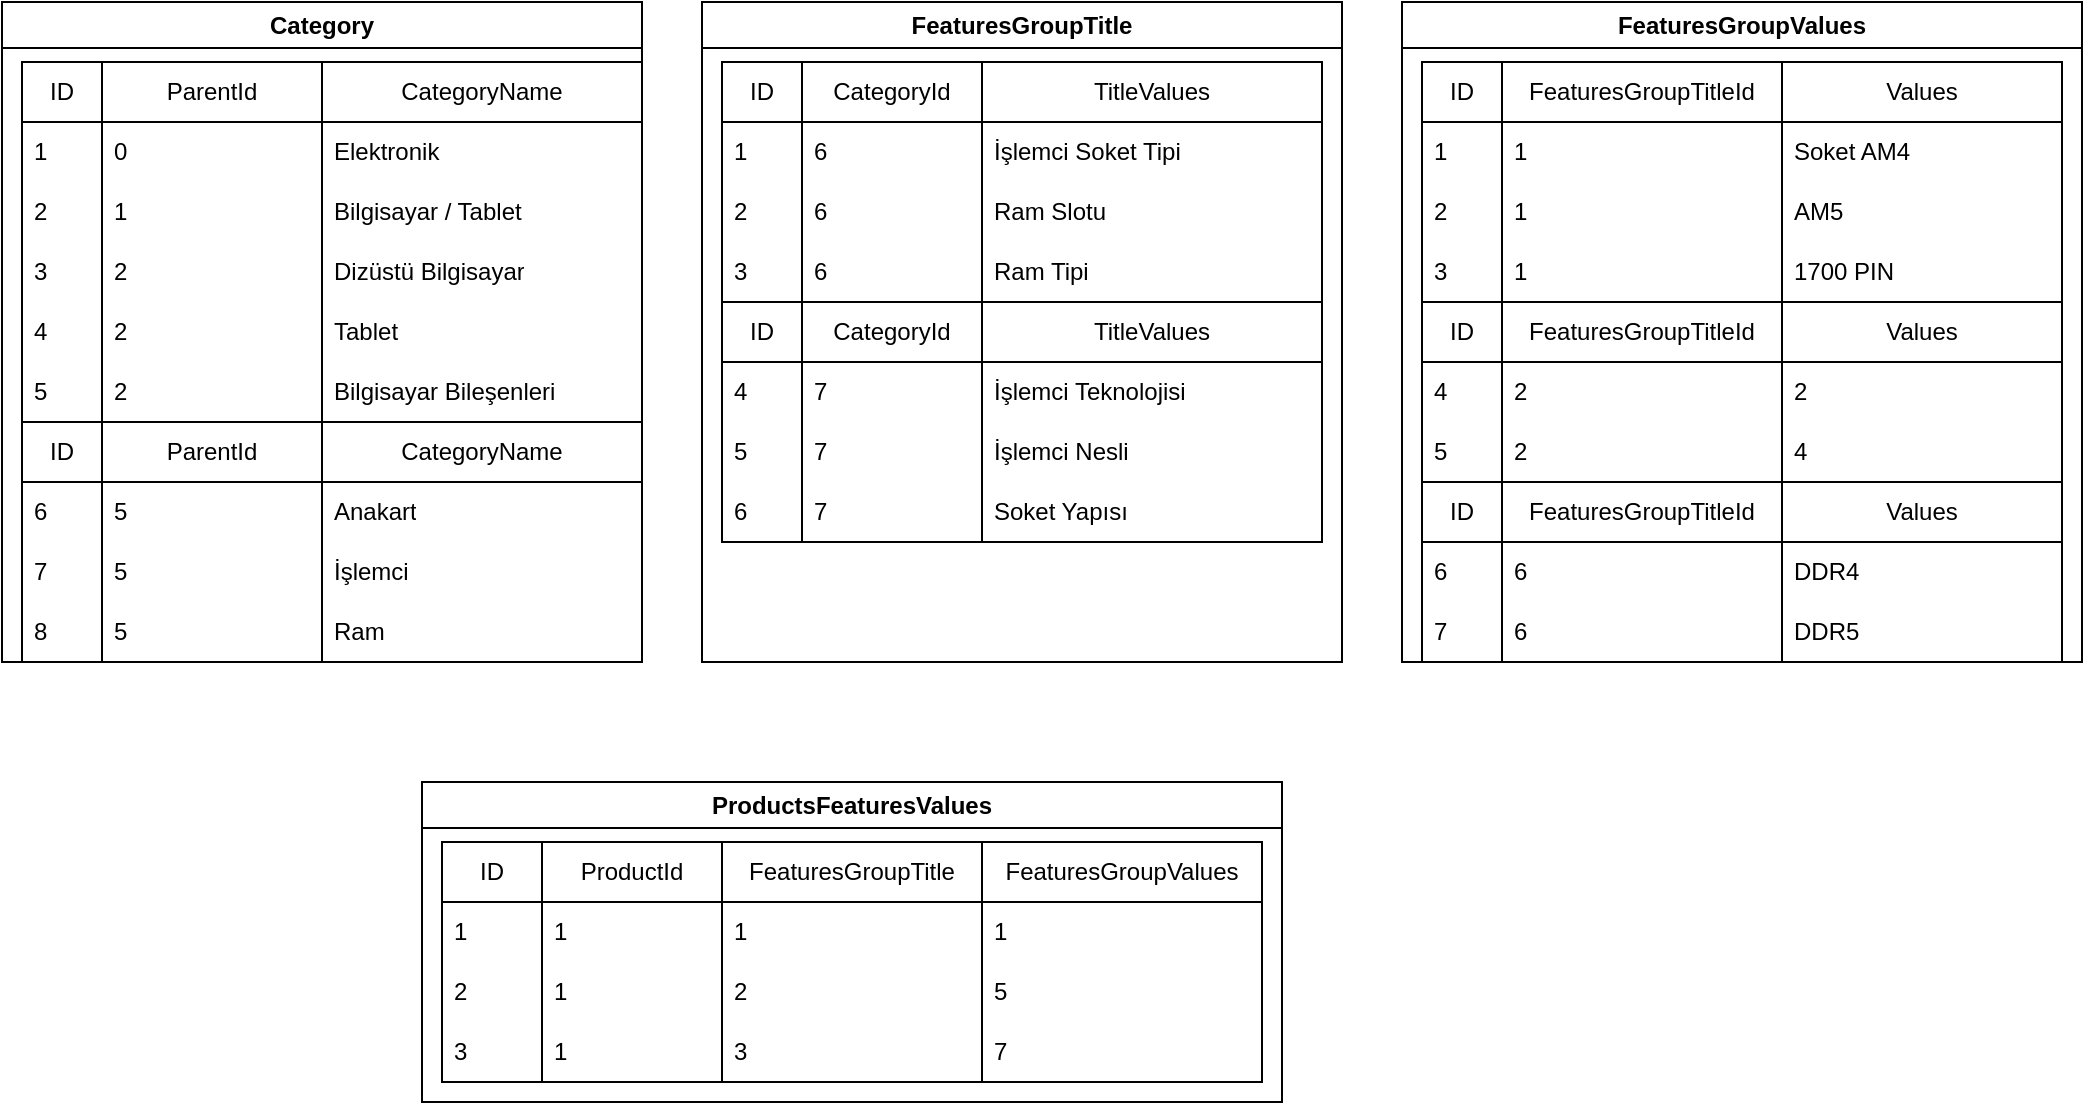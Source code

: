 <mxfile version="22.0.5" type="github">
  <diagram name="Sayfa -1" id="2scrsWllX00TXKacc9_Q">
    <mxGraphModel dx="2181" dy="616" grid="1" gridSize="10" guides="1" tooltips="1" connect="1" arrows="1" fold="1" page="1" pageScale="1" pageWidth="827" pageHeight="1169" math="0" shadow="0">
      <root>
        <mxCell id="0" />
        <mxCell id="1" parent="0" />
        <mxCell id="aF2kYeXGLdbC3AebUN1_-1" value="Category" style="swimlane;whiteSpace=wrap;html=1;" parent="1" vertex="1">
          <mxGeometry x="-820" y="10" width="320" height="330" as="geometry" />
        </mxCell>
        <mxCell id="aF2kYeXGLdbC3AebUN1_-2" value="ID" style="swimlane;fontStyle=0;childLayout=stackLayout;horizontal=1;startSize=30;horizontalStack=0;resizeParent=1;resizeParentMax=0;resizeLast=0;collapsible=1;marginBottom=0;whiteSpace=wrap;html=1;" parent="aF2kYeXGLdbC3AebUN1_-1" vertex="1">
          <mxGeometry x="10" y="30" width="40" height="180" as="geometry" />
        </mxCell>
        <mxCell id="aF2kYeXGLdbC3AebUN1_-3" value="1" style="text;strokeColor=none;fillColor=none;align=left;verticalAlign=middle;spacingLeft=4;spacingRight=4;overflow=hidden;points=[[0,0.5],[1,0.5]];portConstraint=eastwest;rotatable=0;whiteSpace=wrap;html=1;" parent="aF2kYeXGLdbC3AebUN1_-2" vertex="1">
          <mxGeometry y="30" width="40" height="30" as="geometry" />
        </mxCell>
        <mxCell id="aF2kYeXGLdbC3AebUN1_-4" value="2" style="text;strokeColor=none;fillColor=none;align=left;verticalAlign=middle;spacingLeft=4;spacingRight=4;overflow=hidden;points=[[0,0.5],[1,0.5]];portConstraint=eastwest;rotatable=0;whiteSpace=wrap;html=1;" parent="aF2kYeXGLdbC3AebUN1_-2" vertex="1">
          <mxGeometry y="60" width="40" height="30" as="geometry" />
        </mxCell>
        <mxCell id="aF2kYeXGLdbC3AebUN1_-5" value="3" style="text;strokeColor=none;fillColor=none;align=left;verticalAlign=middle;spacingLeft=4;spacingRight=4;overflow=hidden;points=[[0,0.5],[1,0.5]];portConstraint=eastwest;rotatable=0;whiteSpace=wrap;html=1;" parent="aF2kYeXGLdbC3AebUN1_-2" vertex="1">
          <mxGeometry y="90" width="40" height="30" as="geometry" />
        </mxCell>
        <mxCell id="aF2kYeXGLdbC3AebUN1_-14" value="4" style="text;strokeColor=none;fillColor=none;align=left;verticalAlign=middle;spacingLeft=4;spacingRight=4;overflow=hidden;points=[[0,0.5],[1,0.5]];portConstraint=eastwest;rotatable=0;whiteSpace=wrap;html=1;" parent="aF2kYeXGLdbC3AebUN1_-2" vertex="1">
          <mxGeometry y="120" width="40" height="30" as="geometry" />
        </mxCell>
        <mxCell id="aF2kYeXGLdbC3AebUN1_-17" value="5" style="text;strokeColor=none;fillColor=none;align=left;verticalAlign=middle;spacingLeft=4;spacingRight=4;overflow=hidden;points=[[0,0.5],[1,0.5]];portConstraint=eastwest;rotatable=0;whiteSpace=wrap;html=1;" parent="aF2kYeXGLdbC3AebUN1_-2" vertex="1">
          <mxGeometry y="150" width="40" height="30" as="geometry" />
        </mxCell>
        <mxCell id="aF2kYeXGLdbC3AebUN1_-6" value="CategoryName" style="swimlane;fontStyle=0;childLayout=stackLayout;horizontal=1;startSize=30;horizontalStack=0;resizeParent=1;resizeParentMax=0;resizeLast=0;collapsible=1;marginBottom=0;whiteSpace=wrap;html=1;" parent="aF2kYeXGLdbC3AebUN1_-1" vertex="1">
          <mxGeometry x="160" y="30" width="160" height="180" as="geometry" />
        </mxCell>
        <mxCell id="aF2kYeXGLdbC3AebUN1_-7" value="Elektronik" style="text;strokeColor=none;fillColor=none;align=left;verticalAlign=middle;spacingLeft=4;spacingRight=4;overflow=hidden;points=[[0,0.5],[1,0.5]];portConstraint=eastwest;rotatable=0;whiteSpace=wrap;html=1;" parent="aF2kYeXGLdbC3AebUN1_-6" vertex="1">
          <mxGeometry y="30" width="160" height="30" as="geometry" />
        </mxCell>
        <mxCell id="aF2kYeXGLdbC3AebUN1_-8" value="Bilgisayar / Tablet" style="text;strokeColor=none;fillColor=none;align=left;verticalAlign=middle;spacingLeft=4;spacingRight=4;overflow=hidden;points=[[0,0.5],[1,0.5]];portConstraint=eastwest;rotatable=0;whiteSpace=wrap;html=1;" parent="aF2kYeXGLdbC3AebUN1_-6" vertex="1">
          <mxGeometry y="60" width="160" height="30" as="geometry" />
        </mxCell>
        <mxCell id="aF2kYeXGLdbC3AebUN1_-9" value="Dizüstü Bilgisayar" style="text;strokeColor=none;fillColor=none;align=left;verticalAlign=middle;spacingLeft=4;spacingRight=4;overflow=hidden;points=[[0,0.5],[1,0.5]];portConstraint=eastwest;rotatable=0;whiteSpace=wrap;html=1;" parent="aF2kYeXGLdbC3AebUN1_-6" vertex="1">
          <mxGeometry y="90" width="160" height="30" as="geometry" />
        </mxCell>
        <mxCell id="aF2kYeXGLdbC3AebUN1_-16" value="Tablet" style="text;strokeColor=none;fillColor=none;align=left;verticalAlign=middle;spacingLeft=4;spacingRight=4;overflow=hidden;points=[[0,0.5],[1,0.5]];portConstraint=eastwest;rotatable=0;whiteSpace=wrap;html=1;" parent="aF2kYeXGLdbC3AebUN1_-6" vertex="1">
          <mxGeometry y="120" width="160" height="30" as="geometry" />
        </mxCell>
        <mxCell id="aF2kYeXGLdbC3AebUN1_-19" value="Bilgisayar Bileşenleri" style="text;strokeColor=none;fillColor=none;align=left;verticalAlign=middle;spacingLeft=4;spacingRight=4;overflow=hidden;points=[[0,0.5],[1,0.5]];portConstraint=eastwest;rotatable=0;whiteSpace=wrap;html=1;" parent="aF2kYeXGLdbC3AebUN1_-6" vertex="1">
          <mxGeometry y="150" width="160" height="30" as="geometry" />
        </mxCell>
        <mxCell id="aF2kYeXGLdbC3AebUN1_-10" value="ParentId" style="swimlane;fontStyle=0;childLayout=stackLayout;horizontal=1;startSize=30;horizontalStack=0;resizeParent=1;resizeParentMax=0;resizeLast=0;collapsible=1;marginBottom=0;whiteSpace=wrap;html=1;" parent="aF2kYeXGLdbC3AebUN1_-1" vertex="1">
          <mxGeometry x="50" y="30" width="110" height="300" as="geometry" />
        </mxCell>
        <mxCell id="aF2kYeXGLdbC3AebUN1_-11" value="0" style="text;strokeColor=none;fillColor=none;align=left;verticalAlign=middle;spacingLeft=4;spacingRight=4;overflow=hidden;points=[[0,0.5],[1,0.5]];portConstraint=eastwest;rotatable=0;whiteSpace=wrap;html=1;" parent="aF2kYeXGLdbC3AebUN1_-10" vertex="1">
          <mxGeometry y="30" width="110" height="30" as="geometry" />
        </mxCell>
        <mxCell id="aF2kYeXGLdbC3AebUN1_-12" value="1" style="text;strokeColor=none;fillColor=none;align=left;verticalAlign=middle;spacingLeft=4;spacingRight=4;overflow=hidden;points=[[0,0.5],[1,0.5]];portConstraint=eastwest;rotatable=0;whiteSpace=wrap;html=1;" parent="aF2kYeXGLdbC3AebUN1_-10" vertex="1">
          <mxGeometry y="60" width="110" height="30" as="geometry" />
        </mxCell>
        <mxCell id="aF2kYeXGLdbC3AebUN1_-15" value="2" style="text;strokeColor=none;fillColor=none;align=left;verticalAlign=middle;spacingLeft=4;spacingRight=4;overflow=hidden;points=[[0,0.5],[1,0.5]];portConstraint=eastwest;rotatable=0;whiteSpace=wrap;html=1;" parent="aF2kYeXGLdbC3AebUN1_-10" vertex="1">
          <mxGeometry y="90" width="110" height="30" as="geometry" />
        </mxCell>
        <mxCell id="aF2kYeXGLdbC3AebUN1_-13" value="2" style="text;strokeColor=none;fillColor=none;align=left;verticalAlign=middle;spacingLeft=4;spacingRight=4;overflow=hidden;points=[[0,0.5],[1,0.5]];portConstraint=eastwest;rotatable=0;whiteSpace=wrap;html=1;" parent="aF2kYeXGLdbC3AebUN1_-10" vertex="1">
          <mxGeometry y="120" width="110" height="30" as="geometry" />
        </mxCell>
        <mxCell id="aF2kYeXGLdbC3AebUN1_-18" value="2" style="text;strokeColor=none;fillColor=none;align=left;verticalAlign=middle;spacingLeft=4;spacingRight=4;overflow=hidden;points=[[0,0.5],[1,0.5]];portConstraint=eastwest;rotatable=0;whiteSpace=wrap;html=1;" parent="aF2kYeXGLdbC3AebUN1_-10" vertex="1">
          <mxGeometry y="150" width="110" height="30" as="geometry" />
        </mxCell>
        <mxCell id="aF2kYeXGLdbC3AebUN1_-26" value="ParentId" style="swimlane;fontStyle=0;childLayout=stackLayout;horizontal=1;startSize=30;horizontalStack=0;resizeParent=1;resizeParentMax=0;resizeLast=0;collapsible=1;marginBottom=0;whiteSpace=wrap;html=1;" parent="aF2kYeXGLdbC3AebUN1_-10" vertex="1">
          <mxGeometry y="180" width="110" height="120" as="geometry" />
        </mxCell>
        <mxCell id="aF2kYeXGLdbC3AebUN1_-27" value="5" style="text;strokeColor=none;fillColor=none;align=left;verticalAlign=middle;spacingLeft=4;spacingRight=4;overflow=hidden;points=[[0,0.5],[1,0.5]];portConstraint=eastwest;rotatable=0;whiteSpace=wrap;html=1;" parent="aF2kYeXGLdbC3AebUN1_-26" vertex="1">
          <mxGeometry y="30" width="110" height="30" as="geometry" />
        </mxCell>
        <mxCell id="aF2kYeXGLdbC3AebUN1_-28" value="5" style="text;strokeColor=none;fillColor=none;align=left;verticalAlign=middle;spacingLeft=4;spacingRight=4;overflow=hidden;points=[[0,0.5],[1,0.5]];portConstraint=eastwest;rotatable=0;whiteSpace=wrap;html=1;" parent="aF2kYeXGLdbC3AebUN1_-26" vertex="1">
          <mxGeometry y="60" width="110" height="30" as="geometry" />
        </mxCell>
        <mxCell id="aF2kYeXGLdbC3AebUN1_-29" value="5" style="text;strokeColor=none;fillColor=none;align=left;verticalAlign=middle;spacingLeft=4;spacingRight=4;overflow=hidden;points=[[0,0.5],[1,0.5]];portConstraint=eastwest;rotatable=0;whiteSpace=wrap;html=1;" parent="aF2kYeXGLdbC3AebUN1_-26" vertex="1">
          <mxGeometry y="90" width="110" height="30" as="geometry" />
        </mxCell>
        <mxCell id="aF2kYeXGLdbC3AebUN1_-20" value="CategoryName" style="swimlane;fontStyle=0;childLayout=stackLayout;horizontal=1;startSize=30;horizontalStack=0;resizeParent=1;resizeParentMax=0;resizeLast=0;collapsible=1;marginBottom=0;whiteSpace=wrap;html=1;" parent="aF2kYeXGLdbC3AebUN1_-1" vertex="1">
          <mxGeometry x="160" y="210" width="160" height="120" as="geometry" />
        </mxCell>
        <mxCell id="aF2kYeXGLdbC3AebUN1_-21" value="Anakart" style="text;strokeColor=none;fillColor=none;align=left;verticalAlign=middle;spacingLeft=4;spacingRight=4;overflow=hidden;points=[[0,0.5],[1,0.5]];portConstraint=eastwest;rotatable=0;whiteSpace=wrap;html=1;" parent="aF2kYeXGLdbC3AebUN1_-20" vertex="1">
          <mxGeometry y="30" width="160" height="30" as="geometry" />
        </mxCell>
        <mxCell id="aF2kYeXGLdbC3AebUN1_-22" value="İşlemci" style="text;strokeColor=none;fillColor=none;align=left;verticalAlign=middle;spacingLeft=4;spacingRight=4;overflow=hidden;points=[[0,0.5],[1,0.5]];portConstraint=eastwest;rotatable=0;whiteSpace=wrap;html=1;" parent="aF2kYeXGLdbC3AebUN1_-20" vertex="1">
          <mxGeometry y="60" width="160" height="30" as="geometry" />
        </mxCell>
        <mxCell id="aF2kYeXGLdbC3AebUN1_-23" value="Ram" style="text;strokeColor=none;fillColor=none;align=left;verticalAlign=middle;spacingLeft=4;spacingRight=4;overflow=hidden;points=[[0,0.5],[1,0.5]];portConstraint=eastwest;rotatable=0;whiteSpace=wrap;html=1;" parent="aF2kYeXGLdbC3AebUN1_-20" vertex="1">
          <mxGeometry y="90" width="160" height="30" as="geometry" />
        </mxCell>
        <mxCell id="aF2kYeXGLdbC3AebUN1_-32" value="ID" style="swimlane;fontStyle=0;childLayout=stackLayout;horizontal=1;startSize=30;horizontalStack=0;resizeParent=1;resizeParentMax=0;resizeLast=0;collapsible=1;marginBottom=0;whiteSpace=wrap;html=1;" parent="aF2kYeXGLdbC3AebUN1_-1" vertex="1">
          <mxGeometry x="10" y="210" width="40" height="120" as="geometry" />
        </mxCell>
        <mxCell id="aF2kYeXGLdbC3AebUN1_-33" value="6" style="text;strokeColor=none;fillColor=none;align=left;verticalAlign=middle;spacingLeft=4;spacingRight=4;overflow=hidden;points=[[0,0.5],[1,0.5]];portConstraint=eastwest;rotatable=0;whiteSpace=wrap;html=1;" parent="aF2kYeXGLdbC3AebUN1_-32" vertex="1">
          <mxGeometry y="30" width="40" height="30" as="geometry" />
        </mxCell>
        <mxCell id="aF2kYeXGLdbC3AebUN1_-34" value="7" style="text;strokeColor=none;fillColor=none;align=left;verticalAlign=middle;spacingLeft=4;spacingRight=4;overflow=hidden;points=[[0,0.5],[1,0.5]];portConstraint=eastwest;rotatable=0;whiteSpace=wrap;html=1;" parent="aF2kYeXGLdbC3AebUN1_-32" vertex="1">
          <mxGeometry y="60" width="40" height="30" as="geometry" />
        </mxCell>
        <mxCell id="aF2kYeXGLdbC3AebUN1_-35" value="8" style="text;strokeColor=none;fillColor=none;align=left;verticalAlign=middle;spacingLeft=4;spacingRight=4;overflow=hidden;points=[[0,0.5],[1,0.5]];portConstraint=eastwest;rotatable=0;whiteSpace=wrap;html=1;" parent="aF2kYeXGLdbC3AebUN1_-32" vertex="1">
          <mxGeometry y="90" width="40" height="30" as="geometry" />
        </mxCell>
        <mxCell id="aF2kYeXGLdbC3AebUN1_-43" value="FeaturesGroupTitle" style="swimlane;whiteSpace=wrap;html=1;" parent="1" vertex="1">
          <mxGeometry x="-470" y="10" width="320" height="330" as="geometry" />
        </mxCell>
        <mxCell id="aF2kYeXGLdbC3AebUN1_-44" value="ID" style="swimlane;fontStyle=0;childLayout=stackLayout;horizontal=1;startSize=30;horizontalStack=0;resizeParent=1;resizeParentMax=0;resizeLast=0;collapsible=1;marginBottom=0;whiteSpace=wrap;html=1;" parent="aF2kYeXGLdbC3AebUN1_-43" vertex="1">
          <mxGeometry x="10" y="30" width="40" height="120" as="geometry" />
        </mxCell>
        <mxCell id="aF2kYeXGLdbC3AebUN1_-45" value="1" style="text;strokeColor=none;fillColor=none;align=left;verticalAlign=middle;spacingLeft=4;spacingRight=4;overflow=hidden;points=[[0,0.5],[1,0.5]];portConstraint=eastwest;rotatable=0;whiteSpace=wrap;html=1;" parent="aF2kYeXGLdbC3AebUN1_-44" vertex="1">
          <mxGeometry y="30" width="40" height="30" as="geometry" />
        </mxCell>
        <mxCell id="aF2kYeXGLdbC3AebUN1_-46" value="2" style="text;strokeColor=none;fillColor=none;align=left;verticalAlign=middle;spacingLeft=4;spacingRight=4;overflow=hidden;points=[[0,0.5],[1,0.5]];portConstraint=eastwest;rotatable=0;whiteSpace=wrap;html=1;" parent="aF2kYeXGLdbC3AebUN1_-44" vertex="1">
          <mxGeometry y="60" width="40" height="30" as="geometry" />
        </mxCell>
        <mxCell id="aF2kYeXGLdbC3AebUN1_-47" value="3" style="text;strokeColor=none;fillColor=none;align=left;verticalAlign=middle;spacingLeft=4;spacingRight=4;overflow=hidden;points=[[0,0.5],[1,0.5]];portConstraint=eastwest;rotatable=0;whiteSpace=wrap;html=1;" parent="aF2kYeXGLdbC3AebUN1_-44" vertex="1">
          <mxGeometry y="90" width="40" height="30" as="geometry" />
        </mxCell>
        <mxCell id="aF2kYeXGLdbC3AebUN1_-49" value="TitleValues" style="swimlane;fontStyle=0;childLayout=stackLayout;horizontal=1;startSize=30;horizontalStack=0;resizeParent=1;resizeParentMax=0;resizeLast=0;collapsible=1;marginBottom=0;whiteSpace=wrap;html=1;" parent="aF2kYeXGLdbC3AebUN1_-43" vertex="1">
          <mxGeometry x="140" y="30" width="170" height="120" as="geometry" />
        </mxCell>
        <mxCell id="aF2kYeXGLdbC3AebUN1_-50" value="İşlemci Soket Tipi" style="text;strokeColor=none;fillColor=none;align=left;verticalAlign=middle;spacingLeft=4;spacingRight=4;overflow=hidden;points=[[0,0.5],[1,0.5]];portConstraint=eastwest;rotatable=0;whiteSpace=wrap;html=1;" parent="aF2kYeXGLdbC3AebUN1_-49" vertex="1">
          <mxGeometry y="30" width="170" height="30" as="geometry" />
        </mxCell>
        <mxCell id="aF2kYeXGLdbC3AebUN1_-51" value="Ram Slotu" style="text;strokeColor=none;fillColor=none;align=left;verticalAlign=middle;spacingLeft=4;spacingRight=4;overflow=hidden;points=[[0,0.5],[1,0.5]];portConstraint=eastwest;rotatable=0;whiteSpace=wrap;html=1;" parent="aF2kYeXGLdbC3AebUN1_-49" vertex="1">
          <mxGeometry y="60" width="170" height="30" as="geometry" />
        </mxCell>
        <mxCell id="aF2kYeXGLdbC3AebUN1_-52" value="Ram Tipi" style="text;strokeColor=none;fillColor=none;align=left;verticalAlign=middle;spacingLeft=4;spacingRight=4;overflow=hidden;points=[[0,0.5],[1,0.5]];portConstraint=eastwest;rotatable=0;whiteSpace=wrap;html=1;" parent="aF2kYeXGLdbC3AebUN1_-49" vertex="1">
          <mxGeometry y="90" width="170" height="30" as="geometry" />
        </mxCell>
        <mxCell id="aF2kYeXGLdbC3AebUN1_-53" value="CategoryId" style="swimlane;fontStyle=0;childLayout=stackLayout;horizontal=1;startSize=30;horizontalStack=0;resizeParent=1;resizeParentMax=0;resizeLast=0;collapsible=1;marginBottom=0;whiteSpace=wrap;html=1;" parent="aF2kYeXGLdbC3AebUN1_-43" vertex="1">
          <mxGeometry x="50" y="30" width="90" height="120" as="geometry" />
        </mxCell>
        <mxCell id="aF2kYeXGLdbC3AebUN1_-54" value="6" style="text;strokeColor=none;fillColor=none;align=left;verticalAlign=middle;spacingLeft=4;spacingRight=4;overflow=hidden;points=[[0,0.5],[1,0.5]];portConstraint=eastwest;rotatable=0;whiteSpace=wrap;html=1;" parent="aF2kYeXGLdbC3AebUN1_-53" vertex="1">
          <mxGeometry y="30" width="90" height="30" as="geometry" />
        </mxCell>
        <mxCell id="aF2kYeXGLdbC3AebUN1_-55" value="6" style="text;strokeColor=none;fillColor=none;align=left;verticalAlign=middle;spacingLeft=4;spacingRight=4;overflow=hidden;points=[[0,0.5],[1,0.5]];portConstraint=eastwest;rotatable=0;whiteSpace=wrap;html=1;" parent="aF2kYeXGLdbC3AebUN1_-53" vertex="1">
          <mxGeometry y="60" width="90" height="30" as="geometry" />
        </mxCell>
        <mxCell id="aF2kYeXGLdbC3AebUN1_-56" value="6" style="text;strokeColor=none;fillColor=none;align=left;verticalAlign=middle;spacingLeft=4;spacingRight=4;overflow=hidden;points=[[0,0.5],[1,0.5]];portConstraint=eastwest;rotatable=0;whiteSpace=wrap;html=1;" parent="aF2kYeXGLdbC3AebUN1_-53" vertex="1">
          <mxGeometry y="90" width="90" height="30" as="geometry" />
        </mxCell>
        <mxCell id="aF2kYeXGLdbC3AebUN1_-77" value="ID" style="swimlane;fontStyle=0;childLayout=stackLayout;horizontal=1;startSize=30;horizontalStack=0;resizeParent=1;resizeParentMax=0;resizeLast=0;collapsible=1;marginBottom=0;whiteSpace=wrap;html=1;" parent="aF2kYeXGLdbC3AebUN1_-43" vertex="1">
          <mxGeometry x="10" y="150" width="40" height="120" as="geometry" />
        </mxCell>
        <mxCell id="aF2kYeXGLdbC3AebUN1_-78" value="4" style="text;strokeColor=none;fillColor=none;align=left;verticalAlign=middle;spacingLeft=4;spacingRight=4;overflow=hidden;points=[[0,0.5],[1,0.5]];portConstraint=eastwest;rotatable=0;whiteSpace=wrap;html=1;" parent="aF2kYeXGLdbC3AebUN1_-77" vertex="1">
          <mxGeometry y="30" width="40" height="30" as="geometry" />
        </mxCell>
        <mxCell id="aF2kYeXGLdbC3AebUN1_-79" value="5" style="text;strokeColor=none;fillColor=none;align=left;verticalAlign=middle;spacingLeft=4;spacingRight=4;overflow=hidden;points=[[0,0.5],[1,0.5]];portConstraint=eastwest;rotatable=0;whiteSpace=wrap;html=1;" parent="aF2kYeXGLdbC3AebUN1_-77" vertex="1">
          <mxGeometry y="60" width="40" height="30" as="geometry" />
        </mxCell>
        <mxCell id="aF2kYeXGLdbC3AebUN1_-80" value="6" style="text;strokeColor=none;fillColor=none;align=left;verticalAlign=middle;spacingLeft=4;spacingRight=4;overflow=hidden;points=[[0,0.5],[1,0.5]];portConstraint=eastwest;rotatable=0;whiteSpace=wrap;html=1;" parent="aF2kYeXGLdbC3AebUN1_-77" vertex="1">
          <mxGeometry y="90" width="40" height="30" as="geometry" />
        </mxCell>
        <mxCell id="aF2kYeXGLdbC3AebUN1_-81" value="CategoryId" style="swimlane;fontStyle=0;childLayout=stackLayout;horizontal=1;startSize=30;horizontalStack=0;resizeParent=1;resizeParentMax=0;resizeLast=0;collapsible=1;marginBottom=0;whiteSpace=wrap;html=1;" parent="aF2kYeXGLdbC3AebUN1_-43" vertex="1">
          <mxGeometry x="50" y="150" width="90" height="120" as="geometry" />
        </mxCell>
        <mxCell id="aF2kYeXGLdbC3AebUN1_-82" value="7" style="text;strokeColor=none;fillColor=none;align=left;verticalAlign=middle;spacingLeft=4;spacingRight=4;overflow=hidden;points=[[0,0.5],[1,0.5]];portConstraint=eastwest;rotatable=0;whiteSpace=wrap;html=1;" parent="aF2kYeXGLdbC3AebUN1_-81" vertex="1">
          <mxGeometry y="30" width="90" height="30" as="geometry" />
        </mxCell>
        <mxCell id="aF2kYeXGLdbC3AebUN1_-83" value="7" style="text;strokeColor=none;fillColor=none;align=left;verticalAlign=middle;spacingLeft=4;spacingRight=4;overflow=hidden;points=[[0,0.5],[1,0.5]];portConstraint=eastwest;rotatable=0;whiteSpace=wrap;html=1;" parent="aF2kYeXGLdbC3AebUN1_-81" vertex="1">
          <mxGeometry y="60" width="90" height="30" as="geometry" />
        </mxCell>
        <mxCell id="aF2kYeXGLdbC3AebUN1_-84" value="7" style="text;strokeColor=none;fillColor=none;align=left;verticalAlign=middle;spacingLeft=4;spacingRight=4;overflow=hidden;points=[[0,0.5],[1,0.5]];portConstraint=eastwest;rotatable=0;whiteSpace=wrap;html=1;" parent="aF2kYeXGLdbC3AebUN1_-81" vertex="1">
          <mxGeometry y="90" width="90" height="30" as="geometry" />
        </mxCell>
        <mxCell id="aF2kYeXGLdbC3AebUN1_-85" value="TitleValues" style="swimlane;fontStyle=0;childLayout=stackLayout;horizontal=1;startSize=30;horizontalStack=0;resizeParent=1;resizeParentMax=0;resizeLast=0;collapsible=1;marginBottom=0;whiteSpace=wrap;html=1;" parent="aF2kYeXGLdbC3AebUN1_-43" vertex="1">
          <mxGeometry x="140" y="150" width="170" height="120" as="geometry" />
        </mxCell>
        <mxCell id="aF2kYeXGLdbC3AebUN1_-86" value="İşlemci Teknolojisi" style="text;strokeColor=none;fillColor=none;align=left;verticalAlign=middle;spacingLeft=4;spacingRight=4;overflow=hidden;points=[[0,0.5],[1,0.5]];portConstraint=eastwest;rotatable=0;whiteSpace=wrap;html=1;" parent="aF2kYeXGLdbC3AebUN1_-85" vertex="1">
          <mxGeometry y="30" width="170" height="30" as="geometry" />
        </mxCell>
        <mxCell id="aF2kYeXGLdbC3AebUN1_-87" value="İşlemci Nesli" style="text;strokeColor=none;fillColor=none;align=left;verticalAlign=middle;spacingLeft=4;spacingRight=4;overflow=hidden;points=[[0,0.5],[1,0.5]];portConstraint=eastwest;rotatable=0;whiteSpace=wrap;html=1;" parent="aF2kYeXGLdbC3AebUN1_-85" vertex="1">
          <mxGeometry y="60" width="170" height="30" as="geometry" />
        </mxCell>
        <mxCell id="aF2kYeXGLdbC3AebUN1_-88" value="Soket Yapısı" style="text;strokeColor=none;fillColor=none;align=left;verticalAlign=middle;spacingLeft=4;spacingRight=4;overflow=hidden;points=[[0,0.5],[1,0.5]];portConstraint=eastwest;rotatable=0;whiteSpace=wrap;html=1;" parent="aF2kYeXGLdbC3AebUN1_-85" vertex="1">
          <mxGeometry y="90" width="170" height="30" as="geometry" />
        </mxCell>
        <mxCell id="aF2kYeXGLdbC3AebUN1_-89" value="FeaturesGroupValues" style="swimlane;whiteSpace=wrap;html=1;startSize=23;" parent="1" vertex="1">
          <mxGeometry x="-120" y="10" width="340" height="330" as="geometry" />
        </mxCell>
        <mxCell id="aF2kYeXGLdbC3AebUN1_-90" value="ID" style="swimlane;fontStyle=0;childLayout=stackLayout;horizontal=1;startSize=30;horizontalStack=0;resizeParent=1;resizeParentMax=0;resizeLast=0;collapsible=1;marginBottom=0;whiteSpace=wrap;html=1;" parent="aF2kYeXGLdbC3AebUN1_-89" vertex="1">
          <mxGeometry x="10" y="30" width="40" height="120" as="geometry" />
        </mxCell>
        <mxCell id="aF2kYeXGLdbC3AebUN1_-91" value="1" style="text;strokeColor=none;fillColor=none;align=left;verticalAlign=middle;spacingLeft=4;spacingRight=4;overflow=hidden;points=[[0,0.5],[1,0.5]];portConstraint=eastwest;rotatable=0;whiteSpace=wrap;html=1;" parent="aF2kYeXGLdbC3AebUN1_-90" vertex="1">
          <mxGeometry y="30" width="40" height="30" as="geometry" />
        </mxCell>
        <mxCell id="aF2kYeXGLdbC3AebUN1_-92" value="2" style="text;strokeColor=none;fillColor=none;align=left;verticalAlign=middle;spacingLeft=4;spacingRight=4;overflow=hidden;points=[[0,0.5],[1,0.5]];portConstraint=eastwest;rotatable=0;whiteSpace=wrap;html=1;" parent="aF2kYeXGLdbC3AebUN1_-90" vertex="1">
          <mxGeometry y="60" width="40" height="30" as="geometry" />
        </mxCell>
        <mxCell id="aF2kYeXGLdbC3AebUN1_-93" value="3" style="text;strokeColor=none;fillColor=none;align=left;verticalAlign=middle;spacingLeft=4;spacingRight=4;overflow=hidden;points=[[0,0.5],[1,0.5]];portConstraint=eastwest;rotatable=0;whiteSpace=wrap;html=1;" parent="aF2kYeXGLdbC3AebUN1_-90" vertex="1">
          <mxGeometry y="90" width="40" height="30" as="geometry" />
        </mxCell>
        <mxCell id="aF2kYeXGLdbC3AebUN1_-94" value="FeaturesGroupTitleId" style="swimlane;fontStyle=0;childLayout=stackLayout;horizontal=1;startSize=30;horizontalStack=0;resizeParent=1;resizeParentMax=0;resizeLast=0;collapsible=1;marginBottom=0;whiteSpace=wrap;html=1;" parent="aF2kYeXGLdbC3AebUN1_-89" vertex="1">
          <mxGeometry x="50" y="30" width="140" height="120" as="geometry" />
        </mxCell>
        <mxCell id="aF2kYeXGLdbC3AebUN1_-95" value="1" style="text;strokeColor=none;fillColor=none;align=left;verticalAlign=middle;spacingLeft=4;spacingRight=4;overflow=hidden;points=[[0,0.5],[1,0.5]];portConstraint=eastwest;rotatable=0;whiteSpace=wrap;html=1;" parent="aF2kYeXGLdbC3AebUN1_-94" vertex="1">
          <mxGeometry y="30" width="140" height="30" as="geometry" />
        </mxCell>
        <mxCell id="aF2kYeXGLdbC3AebUN1_-96" value="1" style="text;strokeColor=none;fillColor=none;align=left;verticalAlign=middle;spacingLeft=4;spacingRight=4;overflow=hidden;points=[[0,0.5],[1,0.5]];portConstraint=eastwest;rotatable=0;whiteSpace=wrap;html=1;" parent="aF2kYeXGLdbC3AebUN1_-94" vertex="1">
          <mxGeometry y="60" width="140" height="30" as="geometry" />
        </mxCell>
        <mxCell id="aF2kYeXGLdbC3AebUN1_-97" value="1" style="text;strokeColor=none;fillColor=none;align=left;verticalAlign=middle;spacingLeft=4;spacingRight=4;overflow=hidden;points=[[0,0.5],[1,0.5]];portConstraint=eastwest;rotatable=0;whiteSpace=wrap;html=1;" parent="aF2kYeXGLdbC3AebUN1_-94" vertex="1">
          <mxGeometry y="90" width="140" height="30" as="geometry" />
        </mxCell>
        <mxCell id="aF2kYeXGLdbC3AebUN1_-98" value="Values" style="swimlane;fontStyle=0;childLayout=stackLayout;horizontal=1;startSize=30;horizontalStack=0;resizeParent=1;resizeParentMax=0;resizeLast=0;collapsible=1;marginBottom=0;whiteSpace=wrap;html=1;" parent="aF2kYeXGLdbC3AebUN1_-89" vertex="1">
          <mxGeometry x="190" y="30" width="140" height="120" as="geometry" />
        </mxCell>
        <mxCell id="aF2kYeXGLdbC3AebUN1_-99" value="Soket AM4" style="text;strokeColor=none;fillColor=none;align=left;verticalAlign=middle;spacingLeft=4;spacingRight=4;overflow=hidden;points=[[0,0.5],[1,0.5]];portConstraint=eastwest;rotatable=0;whiteSpace=wrap;html=1;" parent="aF2kYeXGLdbC3AebUN1_-98" vertex="1">
          <mxGeometry y="30" width="140" height="30" as="geometry" />
        </mxCell>
        <mxCell id="aF2kYeXGLdbC3AebUN1_-100" value="AM5" style="text;strokeColor=none;fillColor=none;align=left;verticalAlign=middle;spacingLeft=4;spacingRight=4;overflow=hidden;points=[[0,0.5],[1,0.5]];portConstraint=eastwest;rotatable=0;whiteSpace=wrap;html=1;" parent="aF2kYeXGLdbC3AebUN1_-98" vertex="1">
          <mxGeometry y="60" width="140" height="30" as="geometry" />
        </mxCell>
        <mxCell id="aF2kYeXGLdbC3AebUN1_-101" value="1700 PIN" style="text;strokeColor=none;fillColor=none;align=left;verticalAlign=middle;spacingLeft=4;spacingRight=4;overflow=hidden;points=[[0,0.5],[1,0.5]];portConstraint=eastwest;rotatable=0;whiteSpace=wrap;html=1;" parent="aF2kYeXGLdbC3AebUN1_-98" vertex="1">
          <mxGeometry y="90" width="140" height="30" as="geometry" />
        </mxCell>
        <mxCell id="aF2kYeXGLdbC3AebUN1_-102" value="ID" style="swimlane;fontStyle=0;childLayout=stackLayout;horizontal=1;startSize=30;horizontalStack=0;resizeParent=1;resizeParentMax=0;resizeLast=0;collapsible=1;marginBottom=0;whiteSpace=wrap;html=1;" parent="aF2kYeXGLdbC3AebUN1_-89" vertex="1">
          <mxGeometry x="10" y="150" width="40" height="90" as="geometry" />
        </mxCell>
        <mxCell id="aF2kYeXGLdbC3AebUN1_-103" value="4" style="text;strokeColor=none;fillColor=none;align=left;verticalAlign=middle;spacingLeft=4;spacingRight=4;overflow=hidden;points=[[0,0.5],[1,0.5]];portConstraint=eastwest;rotatable=0;whiteSpace=wrap;html=1;" parent="aF2kYeXGLdbC3AebUN1_-102" vertex="1">
          <mxGeometry y="30" width="40" height="30" as="geometry" />
        </mxCell>
        <mxCell id="aF2kYeXGLdbC3AebUN1_-104" value="5" style="text;strokeColor=none;fillColor=none;align=left;verticalAlign=middle;spacingLeft=4;spacingRight=4;overflow=hidden;points=[[0,0.5],[1,0.5]];portConstraint=eastwest;rotatable=0;whiteSpace=wrap;html=1;" parent="aF2kYeXGLdbC3AebUN1_-102" vertex="1">
          <mxGeometry y="60" width="40" height="30" as="geometry" />
        </mxCell>
        <mxCell id="aF2kYeXGLdbC3AebUN1_-106" value="FeaturesGroupTitleId" style="swimlane;fontStyle=0;childLayout=stackLayout;horizontal=1;startSize=30;horizontalStack=0;resizeParent=1;resizeParentMax=0;resizeLast=0;collapsible=1;marginBottom=0;whiteSpace=wrap;html=1;" parent="aF2kYeXGLdbC3AebUN1_-89" vertex="1">
          <mxGeometry x="50" y="150" width="140" height="90" as="geometry" />
        </mxCell>
        <mxCell id="aF2kYeXGLdbC3AebUN1_-107" value="2" style="text;strokeColor=none;fillColor=none;align=left;verticalAlign=middle;spacingLeft=4;spacingRight=4;overflow=hidden;points=[[0,0.5],[1,0.5]];portConstraint=eastwest;rotatable=0;whiteSpace=wrap;html=1;" parent="aF2kYeXGLdbC3AebUN1_-106" vertex="1">
          <mxGeometry y="30" width="140" height="30" as="geometry" />
        </mxCell>
        <mxCell id="aF2kYeXGLdbC3AebUN1_-108" value="2" style="text;strokeColor=none;fillColor=none;align=left;verticalAlign=middle;spacingLeft=4;spacingRight=4;overflow=hidden;points=[[0,0.5],[1,0.5]];portConstraint=eastwest;rotatable=0;whiteSpace=wrap;html=1;" parent="aF2kYeXGLdbC3AebUN1_-106" vertex="1">
          <mxGeometry y="60" width="140" height="30" as="geometry" />
        </mxCell>
        <mxCell id="aF2kYeXGLdbC3AebUN1_-110" value="Values" style="swimlane;fontStyle=0;childLayout=stackLayout;horizontal=1;startSize=30;horizontalStack=0;resizeParent=1;resizeParentMax=0;resizeLast=0;collapsible=1;marginBottom=0;whiteSpace=wrap;html=1;" parent="aF2kYeXGLdbC3AebUN1_-89" vertex="1">
          <mxGeometry x="190" y="150" width="140" height="90" as="geometry" />
        </mxCell>
        <mxCell id="aF2kYeXGLdbC3AebUN1_-111" value="2" style="text;strokeColor=none;fillColor=none;align=left;verticalAlign=middle;spacingLeft=4;spacingRight=4;overflow=hidden;points=[[0,0.5],[1,0.5]];portConstraint=eastwest;rotatable=0;whiteSpace=wrap;html=1;" parent="aF2kYeXGLdbC3AebUN1_-110" vertex="1">
          <mxGeometry y="30" width="140" height="30" as="geometry" />
        </mxCell>
        <mxCell id="aF2kYeXGLdbC3AebUN1_-112" value="4" style="text;strokeColor=none;fillColor=none;align=left;verticalAlign=middle;spacingLeft=4;spacingRight=4;overflow=hidden;points=[[0,0.5],[1,0.5]];portConstraint=eastwest;rotatable=0;whiteSpace=wrap;html=1;" parent="aF2kYeXGLdbC3AebUN1_-110" vertex="1">
          <mxGeometry y="60" width="140" height="30" as="geometry" />
        </mxCell>
        <mxCell id="aF2kYeXGLdbC3AebUN1_-114" value="ID" style="swimlane;fontStyle=0;childLayout=stackLayout;horizontal=1;startSize=30;horizontalStack=0;resizeParent=1;resizeParentMax=0;resizeLast=0;collapsible=1;marginBottom=0;whiteSpace=wrap;html=1;" parent="aF2kYeXGLdbC3AebUN1_-89" vertex="1">
          <mxGeometry x="10" y="240" width="40" height="90" as="geometry" />
        </mxCell>
        <mxCell id="aF2kYeXGLdbC3AebUN1_-115" value="6" style="text;strokeColor=none;fillColor=none;align=left;verticalAlign=middle;spacingLeft=4;spacingRight=4;overflow=hidden;points=[[0,0.5],[1,0.5]];portConstraint=eastwest;rotatable=0;whiteSpace=wrap;html=1;" parent="aF2kYeXGLdbC3AebUN1_-114" vertex="1">
          <mxGeometry y="30" width="40" height="30" as="geometry" />
        </mxCell>
        <mxCell id="aF2kYeXGLdbC3AebUN1_-116" value="7" style="text;strokeColor=none;fillColor=none;align=left;verticalAlign=middle;spacingLeft=4;spacingRight=4;overflow=hidden;points=[[0,0.5],[1,0.5]];portConstraint=eastwest;rotatable=0;whiteSpace=wrap;html=1;" parent="aF2kYeXGLdbC3AebUN1_-114" vertex="1">
          <mxGeometry y="60" width="40" height="30" as="geometry" />
        </mxCell>
        <mxCell id="aF2kYeXGLdbC3AebUN1_-117" value="FeaturesGroupTitleId" style="swimlane;fontStyle=0;childLayout=stackLayout;horizontal=1;startSize=30;horizontalStack=0;resizeParent=1;resizeParentMax=0;resizeLast=0;collapsible=1;marginBottom=0;whiteSpace=wrap;html=1;" parent="aF2kYeXGLdbC3AebUN1_-89" vertex="1">
          <mxGeometry x="50" y="240" width="140" height="90" as="geometry" />
        </mxCell>
        <mxCell id="aF2kYeXGLdbC3AebUN1_-118" value="6" style="text;strokeColor=none;fillColor=none;align=left;verticalAlign=middle;spacingLeft=4;spacingRight=4;overflow=hidden;points=[[0,0.5],[1,0.5]];portConstraint=eastwest;rotatable=0;whiteSpace=wrap;html=1;" parent="aF2kYeXGLdbC3AebUN1_-117" vertex="1">
          <mxGeometry y="30" width="140" height="30" as="geometry" />
        </mxCell>
        <mxCell id="aF2kYeXGLdbC3AebUN1_-119" value="6" style="text;strokeColor=none;fillColor=none;align=left;verticalAlign=middle;spacingLeft=4;spacingRight=4;overflow=hidden;points=[[0,0.5],[1,0.5]];portConstraint=eastwest;rotatable=0;whiteSpace=wrap;html=1;" parent="aF2kYeXGLdbC3AebUN1_-117" vertex="1">
          <mxGeometry y="60" width="140" height="30" as="geometry" />
        </mxCell>
        <mxCell id="aF2kYeXGLdbC3AebUN1_-120" value="Values" style="swimlane;fontStyle=0;childLayout=stackLayout;horizontal=1;startSize=30;horizontalStack=0;resizeParent=1;resizeParentMax=0;resizeLast=0;collapsible=1;marginBottom=0;whiteSpace=wrap;html=1;" parent="aF2kYeXGLdbC3AebUN1_-89" vertex="1">
          <mxGeometry x="190" y="240" width="140" height="90" as="geometry" />
        </mxCell>
        <mxCell id="aF2kYeXGLdbC3AebUN1_-121" value="DDR4" style="text;strokeColor=none;fillColor=none;align=left;verticalAlign=middle;spacingLeft=4;spacingRight=4;overflow=hidden;points=[[0,0.5],[1,0.5]];portConstraint=eastwest;rotatable=0;whiteSpace=wrap;html=1;" parent="aF2kYeXGLdbC3AebUN1_-120" vertex="1">
          <mxGeometry y="30" width="140" height="30" as="geometry" />
        </mxCell>
        <mxCell id="aF2kYeXGLdbC3AebUN1_-122" value="DDR5" style="text;strokeColor=none;fillColor=none;align=left;verticalAlign=middle;spacingLeft=4;spacingRight=4;overflow=hidden;points=[[0,0.5],[1,0.5]];portConstraint=eastwest;rotatable=0;whiteSpace=wrap;html=1;" parent="aF2kYeXGLdbC3AebUN1_-120" vertex="1">
          <mxGeometry y="60" width="140" height="30" as="geometry" />
        </mxCell>
        <mxCell id="9ovRNnigAhlrinp-TAwd-1" value="ProductsFeaturesValues" style="swimlane;whiteSpace=wrap;html=1;" vertex="1" parent="1">
          <mxGeometry x="-610" y="400" width="430" height="160" as="geometry" />
        </mxCell>
        <mxCell id="9ovRNnigAhlrinp-TAwd-2" value="ID" style="swimlane;fontStyle=0;childLayout=stackLayout;horizontal=1;startSize=30;horizontalStack=0;resizeParent=1;resizeParentMax=0;resizeLast=0;collapsible=1;marginBottom=0;whiteSpace=wrap;html=1;" vertex="1" parent="9ovRNnigAhlrinp-TAwd-1">
          <mxGeometry x="10" y="30" width="50" height="120" as="geometry" />
        </mxCell>
        <mxCell id="9ovRNnigAhlrinp-TAwd-3" value="1" style="text;strokeColor=none;fillColor=none;align=left;verticalAlign=middle;spacingLeft=4;spacingRight=4;overflow=hidden;points=[[0,0.5],[1,0.5]];portConstraint=eastwest;rotatable=0;whiteSpace=wrap;html=1;" vertex="1" parent="9ovRNnigAhlrinp-TAwd-2">
          <mxGeometry y="30" width="50" height="30" as="geometry" />
        </mxCell>
        <mxCell id="9ovRNnigAhlrinp-TAwd-4" value="2" style="text;strokeColor=none;fillColor=none;align=left;verticalAlign=middle;spacingLeft=4;spacingRight=4;overflow=hidden;points=[[0,0.5],[1,0.5]];portConstraint=eastwest;rotatable=0;whiteSpace=wrap;html=1;" vertex="1" parent="9ovRNnigAhlrinp-TAwd-2">
          <mxGeometry y="60" width="50" height="30" as="geometry" />
        </mxCell>
        <mxCell id="9ovRNnigAhlrinp-TAwd-5" value="3" style="text;strokeColor=none;fillColor=none;align=left;verticalAlign=middle;spacingLeft=4;spacingRight=4;overflow=hidden;points=[[0,0.5],[1,0.5]];portConstraint=eastwest;rotatable=0;whiteSpace=wrap;html=1;" vertex="1" parent="9ovRNnigAhlrinp-TAwd-2">
          <mxGeometry y="90" width="50" height="30" as="geometry" />
        </mxCell>
        <mxCell id="9ovRNnigAhlrinp-TAwd-6" value="ProductId" style="swimlane;fontStyle=0;childLayout=stackLayout;horizontal=1;startSize=30;horizontalStack=0;resizeParent=1;resizeParentMax=0;resizeLast=0;collapsible=1;marginBottom=0;whiteSpace=wrap;html=1;" vertex="1" parent="9ovRNnigAhlrinp-TAwd-1">
          <mxGeometry x="60" y="30" width="90" height="120" as="geometry" />
        </mxCell>
        <mxCell id="9ovRNnigAhlrinp-TAwd-7" value="1" style="text;strokeColor=none;fillColor=none;align=left;verticalAlign=middle;spacingLeft=4;spacingRight=4;overflow=hidden;points=[[0,0.5],[1,0.5]];portConstraint=eastwest;rotatable=0;whiteSpace=wrap;html=1;" vertex="1" parent="9ovRNnigAhlrinp-TAwd-6">
          <mxGeometry y="30" width="90" height="30" as="geometry" />
        </mxCell>
        <mxCell id="9ovRNnigAhlrinp-TAwd-8" value="1" style="text;strokeColor=none;fillColor=none;align=left;verticalAlign=middle;spacingLeft=4;spacingRight=4;overflow=hidden;points=[[0,0.5],[1,0.5]];portConstraint=eastwest;rotatable=0;whiteSpace=wrap;html=1;" vertex="1" parent="9ovRNnigAhlrinp-TAwd-6">
          <mxGeometry y="60" width="90" height="30" as="geometry" />
        </mxCell>
        <mxCell id="9ovRNnigAhlrinp-TAwd-9" value="1" style="text;strokeColor=none;fillColor=none;align=left;verticalAlign=middle;spacingLeft=4;spacingRight=4;overflow=hidden;points=[[0,0.5],[1,0.5]];portConstraint=eastwest;rotatable=0;whiteSpace=wrap;html=1;" vertex="1" parent="9ovRNnigAhlrinp-TAwd-6">
          <mxGeometry y="90" width="90" height="30" as="geometry" />
        </mxCell>
        <mxCell id="9ovRNnigAhlrinp-TAwd-10" value="FeaturesGroupTitle" style="swimlane;fontStyle=0;childLayout=stackLayout;horizontal=1;startSize=30;horizontalStack=0;resizeParent=1;resizeParentMax=0;resizeLast=0;collapsible=1;marginBottom=0;whiteSpace=wrap;html=1;" vertex="1" parent="9ovRNnigAhlrinp-TAwd-1">
          <mxGeometry x="150" y="30" width="130" height="120" as="geometry" />
        </mxCell>
        <mxCell id="9ovRNnigAhlrinp-TAwd-11" value="1" style="text;strokeColor=none;fillColor=none;align=left;verticalAlign=middle;spacingLeft=4;spacingRight=4;overflow=hidden;points=[[0,0.5],[1,0.5]];portConstraint=eastwest;rotatable=0;whiteSpace=wrap;html=1;" vertex="1" parent="9ovRNnigAhlrinp-TAwd-10">
          <mxGeometry y="30" width="130" height="30" as="geometry" />
        </mxCell>
        <mxCell id="9ovRNnigAhlrinp-TAwd-12" value="2" style="text;strokeColor=none;fillColor=none;align=left;verticalAlign=middle;spacingLeft=4;spacingRight=4;overflow=hidden;points=[[0,0.5],[1,0.5]];portConstraint=eastwest;rotatable=0;whiteSpace=wrap;html=1;" vertex="1" parent="9ovRNnigAhlrinp-TAwd-10">
          <mxGeometry y="60" width="130" height="30" as="geometry" />
        </mxCell>
        <mxCell id="9ovRNnigAhlrinp-TAwd-13" value="3" style="text;strokeColor=none;fillColor=none;align=left;verticalAlign=middle;spacingLeft=4;spacingRight=4;overflow=hidden;points=[[0,0.5],[1,0.5]];portConstraint=eastwest;rotatable=0;whiteSpace=wrap;html=1;" vertex="1" parent="9ovRNnigAhlrinp-TAwd-10">
          <mxGeometry y="90" width="130" height="30" as="geometry" />
        </mxCell>
        <mxCell id="9ovRNnigAhlrinp-TAwd-14" value="FeaturesGroupValues" style="swimlane;fontStyle=0;childLayout=stackLayout;horizontal=1;startSize=30;horizontalStack=0;resizeParent=1;resizeParentMax=0;resizeLast=0;collapsible=1;marginBottom=0;whiteSpace=wrap;html=1;" vertex="1" parent="9ovRNnigAhlrinp-TAwd-1">
          <mxGeometry x="280" y="30" width="140" height="120" as="geometry" />
        </mxCell>
        <mxCell id="9ovRNnigAhlrinp-TAwd-15" value="1" style="text;strokeColor=none;fillColor=none;align=left;verticalAlign=middle;spacingLeft=4;spacingRight=4;overflow=hidden;points=[[0,0.5],[1,0.5]];portConstraint=eastwest;rotatable=0;whiteSpace=wrap;html=1;" vertex="1" parent="9ovRNnigAhlrinp-TAwd-14">
          <mxGeometry y="30" width="140" height="30" as="geometry" />
        </mxCell>
        <mxCell id="9ovRNnigAhlrinp-TAwd-16" value="5" style="text;strokeColor=none;fillColor=none;align=left;verticalAlign=middle;spacingLeft=4;spacingRight=4;overflow=hidden;points=[[0,0.5],[1,0.5]];portConstraint=eastwest;rotatable=0;whiteSpace=wrap;html=1;" vertex="1" parent="9ovRNnigAhlrinp-TAwd-14">
          <mxGeometry y="60" width="140" height="30" as="geometry" />
        </mxCell>
        <mxCell id="9ovRNnigAhlrinp-TAwd-17" value="7" style="text;strokeColor=none;fillColor=none;align=left;verticalAlign=middle;spacingLeft=4;spacingRight=4;overflow=hidden;points=[[0,0.5],[1,0.5]];portConstraint=eastwest;rotatable=0;whiteSpace=wrap;html=1;" vertex="1" parent="9ovRNnigAhlrinp-TAwd-14">
          <mxGeometry y="90" width="140" height="30" as="geometry" />
        </mxCell>
      </root>
    </mxGraphModel>
  </diagram>
</mxfile>
